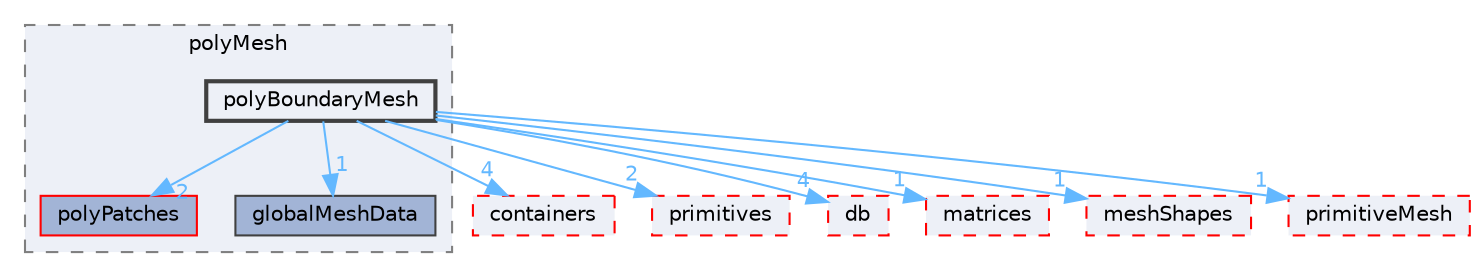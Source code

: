 digraph "src/OpenFOAM/meshes/polyMesh/polyBoundaryMesh"
{
 // LATEX_PDF_SIZE
  bgcolor="transparent";
  edge [fontname=Helvetica,fontsize=10,labelfontname=Helvetica,labelfontsize=10];
  node [fontname=Helvetica,fontsize=10,shape=box,height=0.2,width=0.4];
  compound=true
  subgraph clusterdir_5e5a63cb97aae3d01c8e98f0c14953bc {
    graph [ bgcolor="#edf0f7", pencolor="grey50", label="polyMesh", fontname=Helvetica,fontsize=10 style="filled,dashed", URL="dir_5e5a63cb97aae3d01c8e98f0c14953bc.html",tooltip=""]
  dir_67ffeba79fe92b46a9460556346ffbde [label="polyPatches", fillcolor="#a2b4d6", color="red", style="filled", URL="dir_67ffeba79fe92b46a9460556346ffbde.html",tooltip=""];
  dir_95ca72a671ba08a3e33cea2e49f9882b [label="globalMeshData", fillcolor="#a2b4d6", color="grey25", style="filled", URL="dir_95ca72a671ba08a3e33cea2e49f9882b.html",tooltip=""];
  dir_69df57964460ad28b76ac09933bf52c8 [label="polyBoundaryMesh", fillcolor="#edf0f7", color="grey25", style="filled,bold", URL="dir_69df57964460ad28b76ac09933bf52c8.html",tooltip=""];
  }
  dir_19d0872053bde092be81d7fe3f56cbf7 [label="containers", fillcolor="#edf0f7", color="red", style="filled,dashed", URL="dir_19d0872053bde092be81d7fe3f56cbf7.html",tooltip=""];
  dir_3e50f45338116b169052b428016851aa [label="primitives", fillcolor="#edf0f7", color="red", style="filled,dashed", URL="dir_3e50f45338116b169052b428016851aa.html",tooltip=""];
  dir_63c634f7a7cfd679ac26c67fb30fc32f [label="db", fillcolor="#edf0f7", color="red", style="filled,dashed", URL="dir_63c634f7a7cfd679ac26c67fb30fc32f.html",tooltip=""];
  dir_b07477ab37bc0cd7eb28fb569c691c21 [label="matrices", fillcolor="#edf0f7", color="red", style="filled,dashed", URL="dir_b07477ab37bc0cd7eb28fb569c691c21.html",tooltip=""];
  dir_b8e2732bc99f8fb2a379dad81aa6030e [label="meshShapes", fillcolor="#edf0f7", color="red", style="filled,dashed", URL="dir_b8e2732bc99f8fb2a379dad81aa6030e.html",tooltip=""];
  dir_d498992fb7d3f293d898bf6d3a4df869 [label="primitiveMesh", fillcolor="#edf0f7", color="red", style="filled,dashed", URL="dir_d498992fb7d3f293d898bf6d3a4df869.html",tooltip=""];
  dir_69df57964460ad28b76ac09933bf52c8->dir_19d0872053bde092be81d7fe3f56cbf7 [headlabel="4", labeldistance=1.5 headhref="dir_002973_000669.html" href="dir_002973_000669.html" color="steelblue1" fontcolor="steelblue1"];
  dir_69df57964460ad28b76ac09933bf52c8->dir_3e50f45338116b169052b428016851aa [headlabel="2", labeldistance=1.5 headhref="dir_002973_003069.html" href="dir_002973_003069.html" color="steelblue1" fontcolor="steelblue1"];
  dir_69df57964460ad28b76ac09933bf52c8->dir_63c634f7a7cfd679ac26c67fb30fc32f [headlabel="4", labeldistance=1.5 headhref="dir_002973_000817.html" href="dir_002973_000817.html" color="steelblue1" fontcolor="steelblue1"];
  dir_69df57964460ad28b76ac09933bf52c8->dir_67ffeba79fe92b46a9460556346ffbde [headlabel="2", labeldistance=1.5 headhref="dir_002973_002995.html" href="dir_002973_002995.html" color="steelblue1" fontcolor="steelblue1"];
  dir_69df57964460ad28b76ac09933bf52c8->dir_95ca72a671ba08a3e33cea2e49f9882b [headlabel="1", labeldistance=1.5 headhref="dir_002973_001655.html" href="dir_002973_001655.html" color="steelblue1" fontcolor="steelblue1"];
  dir_69df57964460ad28b76ac09933bf52c8->dir_b07477ab37bc0cd7eb28fb569c691c21 [headlabel="1", labeldistance=1.5 headhref="dir_002973_002333.html" href="dir_002973_002333.html" color="steelblue1" fontcolor="steelblue1"];
  dir_69df57964460ad28b76ac09933bf52c8->dir_b8e2732bc99f8fb2a379dad81aa6030e [headlabel="1", labeldistance=1.5 headhref="dir_002973_002377.html" href="dir_002973_002377.html" color="steelblue1" fontcolor="steelblue1"];
  dir_69df57964460ad28b76ac09933bf52c8->dir_d498992fb7d3f293d898bf6d3a4df869 [headlabel="1", labeldistance=1.5 headhref="dir_002973_003063.html" href="dir_002973_003063.html" color="steelblue1" fontcolor="steelblue1"];
}
